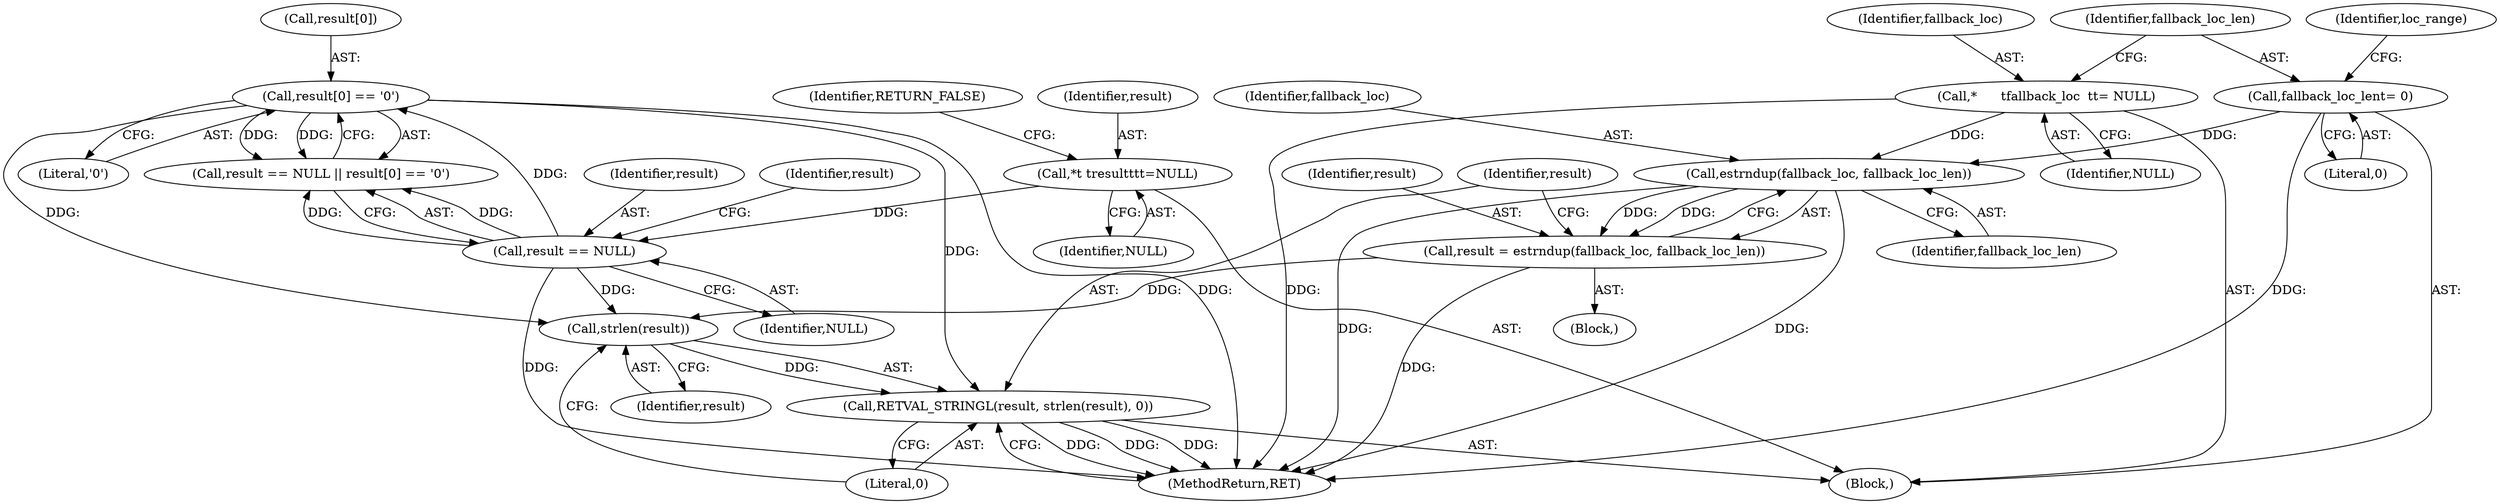 digraph "0_php-src_97eff7eb57fc2320c267a949cffd622c38712484?w=1_11@API" {
"1000184" [label="(Call,strlen(result))"];
"1000165" [label="(Call,result[0] == '\0')"];
"1000162" [label="(Call,result == NULL)"];
"1000132" [label="(Call,*\t \tresult\t\t\t=NULL)"];
"1000174" [label="(Call,result = estrndup(fallback_loc, fallback_loc_len))"];
"1000176" [label="(Call,estrndup(fallback_loc, fallback_loc_len))"];
"1000104" [label="(Call,*      \tfallback_loc  \t\t= NULL)"];
"1000108" [label="(Call,fallback_loc_len\t= 0)"];
"1000182" [label="(Call,RETVAL_STRINGL(result, strlen(result), 0))"];
"1000182" [label="(Call,RETVAL_STRINGL(result, strlen(result), 0))"];
"1000166" [label="(Call,result[0])"];
"1000175" [label="(Identifier,result)"];
"1000186" [label="(Literal,0)"];
"1000177" [label="(Identifier,fallback_loc)"];
"1000167" [label="(Identifier,result)"];
"1000104" [label="(Call,*      \tfallback_loc  \t\t= NULL)"];
"1000109" [label="(Identifier,fallback_loc_len)"];
"1000165" [label="(Call,result[0] == '\0')"];
"1000110" [label="(Literal,0)"];
"1000113" [label="(Identifier,loc_range)"];
"1000184" [label="(Call,strlen(result))"];
"1000161" [label="(Call,result == NULL || result[0] == '\0')"];
"1000164" [label="(Identifier,NULL)"];
"1000136" [label="(Identifier,RETURN_FALSE)"];
"1000108" [label="(Call,fallback_loc_len\t= 0)"];
"1000169" [label="(Literal,'\0')"];
"1000183" [label="(Identifier,result)"];
"1000178" [label="(Identifier,fallback_loc_len)"];
"1000133" [label="(Identifier,result)"];
"1000187" [label="(MethodReturn,RET)"];
"1000162" [label="(Call,result == NULL)"];
"1000163" [label="(Identifier,result)"];
"1000106" [label="(Identifier,NULL)"];
"1000102" [label="(Block,)"];
"1000176" [label="(Call,estrndup(fallback_loc, fallback_loc_len))"];
"1000134" [label="(Identifier,NULL)"];
"1000174" [label="(Call,result = estrndup(fallback_loc, fallback_loc_len))"];
"1000132" [label="(Call,*\t \tresult\t\t\t=NULL)"];
"1000173" [label="(Block,)"];
"1000105" [label="(Identifier,fallback_loc)"];
"1000185" [label="(Identifier,result)"];
"1000184" -> "1000182"  [label="AST: "];
"1000184" -> "1000185"  [label="CFG: "];
"1000185" -> "1000184"  [label="AST: "];
"1000186" -> "1000184"  [label="CFG: "];
"1000184" -> "1000182"  [label="DDG: "];
"1000165" -> "1000184"  [label="DDG: "];
"1000162" -> "1000184"  [label="DDG: "];
"1000174" -> "1000184"  [label="DDG: "];
"1000165" -> "1000161"  [label="AST: "];
"1000165" -> "1000169"  [label="CFG: "];
"1000166" -> "1000165"  [label="AST: "];
"1000169" -> "1000165"  [label="AST: "];
"1000161" -> "1000165"  [label="CFG: "];
"1000165" -> "1000187"  [label="DDG: "];
"1000165" -> "1000161"  [label="DDG: "];
"1000165" -> "1000161"  [label="DDG: "];
"1000162" -> "1000165"  [label="DDG: "];
"1000165" -> "1000182"  [label="DDG: "];
"1000162" -> "1000161"  [label="AST: "];
"1000162" -> "1000164"  [label="CFG: "];
"1000163" -> "1000162"  [label="AST: "];
"1000164" -> "1000162"  [label="AST: "];
"1000167" -> "1000162"  [label="CFG: "];
"1000161" -> "1000162"  [label="CFG: "];
"1000162" -> "1000187"  [label="DDG: "];
"1000162" -> "1000161"  [label="DDG: "];
"1000162" -> "1000161"  [label="DDG: "];
"1000132" -> "1000162"  [label="DDG: "];
"1000132" -> "1000102"  [label="AST: "];
"1000132" -> "1000134"  [label="CFG: "];
"1000133" -> "1000132"  [label="AST: "];
"1000134" -> "1000132"  [label="AST: "];
"1000136" -> "1000132"  [label="CFG: "];
"1000174" -> "1000173"  [label="AST: "];
"1000174" -> "1000176"  [label="CFG: "];
"1000175" -> "1000174"  [label="AST: "];
"1000176" -> "1000174"  [label="AST: "];
"1000183" -> "1000174"  [label="CFG: "];
"1000174" -> "1000187"  [label="DDG: "];
"1000176" -> "1000174"  [label="DDG: "];
"1000176" -> "1000174"  [label="DDG: "];
"1000176" -> "1000178"  [label="CFG: "];
"1000177" -> "1000176"  [label="AST: "];
"1000178" -> "1000176"  [label="AST: "];
"1000176" -> "1000187"  [label="DDG: "];
"1000176" -> "1000187"  [label="DDG: "];
"1000104" -> "1000176"  [label="DDG: "];
"1000108" -> "1000176"  [label="DDG: "];
"1000104" -> "1000102"  [label="AST: "];
"1000104" -> "1000106"  [label="CFG: "];
"1000105" -> "1000104"  [label="AST: "];
"1000106" -> "1000104"  [label="AST: "];
"1000109" -> "1000104"  [label="CFG: "];
"1000104" -> "1000187"  [label="DDG: "];
"1000108" -> "1000102"  [label="AST: "];
"1000108" -> "1000110"  [label="CFG: "];
"1000109" -> "1000108"  [label="AST: "];
"1000110" -> "1000108"  [label="AST: "];
"1000113" -> "1000108"  [label="CFG: "];
"1000108" -> "1000187"  [label="DDG: "];
"1000182" -> "1000102"  [label="AST: "];
"1000182" -> "1000186"  [label="CFG: "];
"1000183" -> "1000182"  [label="AST: "];
"1000186" -> "1000182"  [label="AST: "];
"1000187" -> "1000182"  [label="CFG: "];
"1000182" -> "1000187"  [label="DDG: "];
"1000182" -> "1000187"  [label="DDG: "];
"1000182" -> "1000187"  [label="DDG: "];
}
